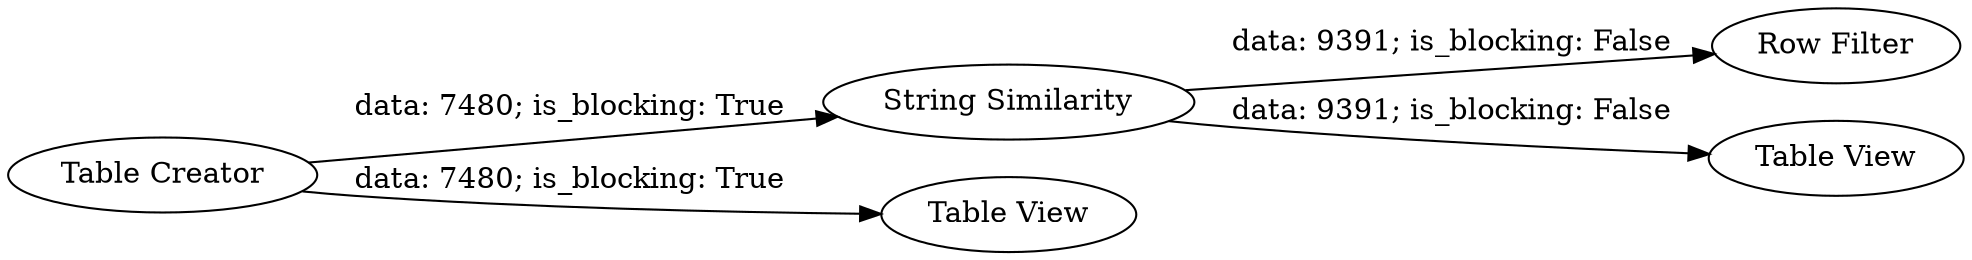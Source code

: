 digraph {
	"-565405736603315158_2" [label="Table Creator"]
	"-565405736603315158_5" [label="Row Filter"]
	"-565405736603315158_1" [label="String Similarity"]
	"-565405736603315158_4" [label="Table View"]
	"-565405736603315158_3" [label="Table View"]
	"-565405736603315158_1" -> "-565405736603315158_5" [label="data: 9391; is_blocking: False"]
	"-565405736603315158_2" -> "-565405736603315158_1" [label="data: 7480; is_blocking: True"]
	"-565405736603315158_1" -> "-565405736603315158_4" [label="data: 9391; is_blocking: False"]
	"-565405736603315158_2" -> "-565405736603315158_3" [label="data: 7480; is_blocking: True"]
	rankdir=LR
}
